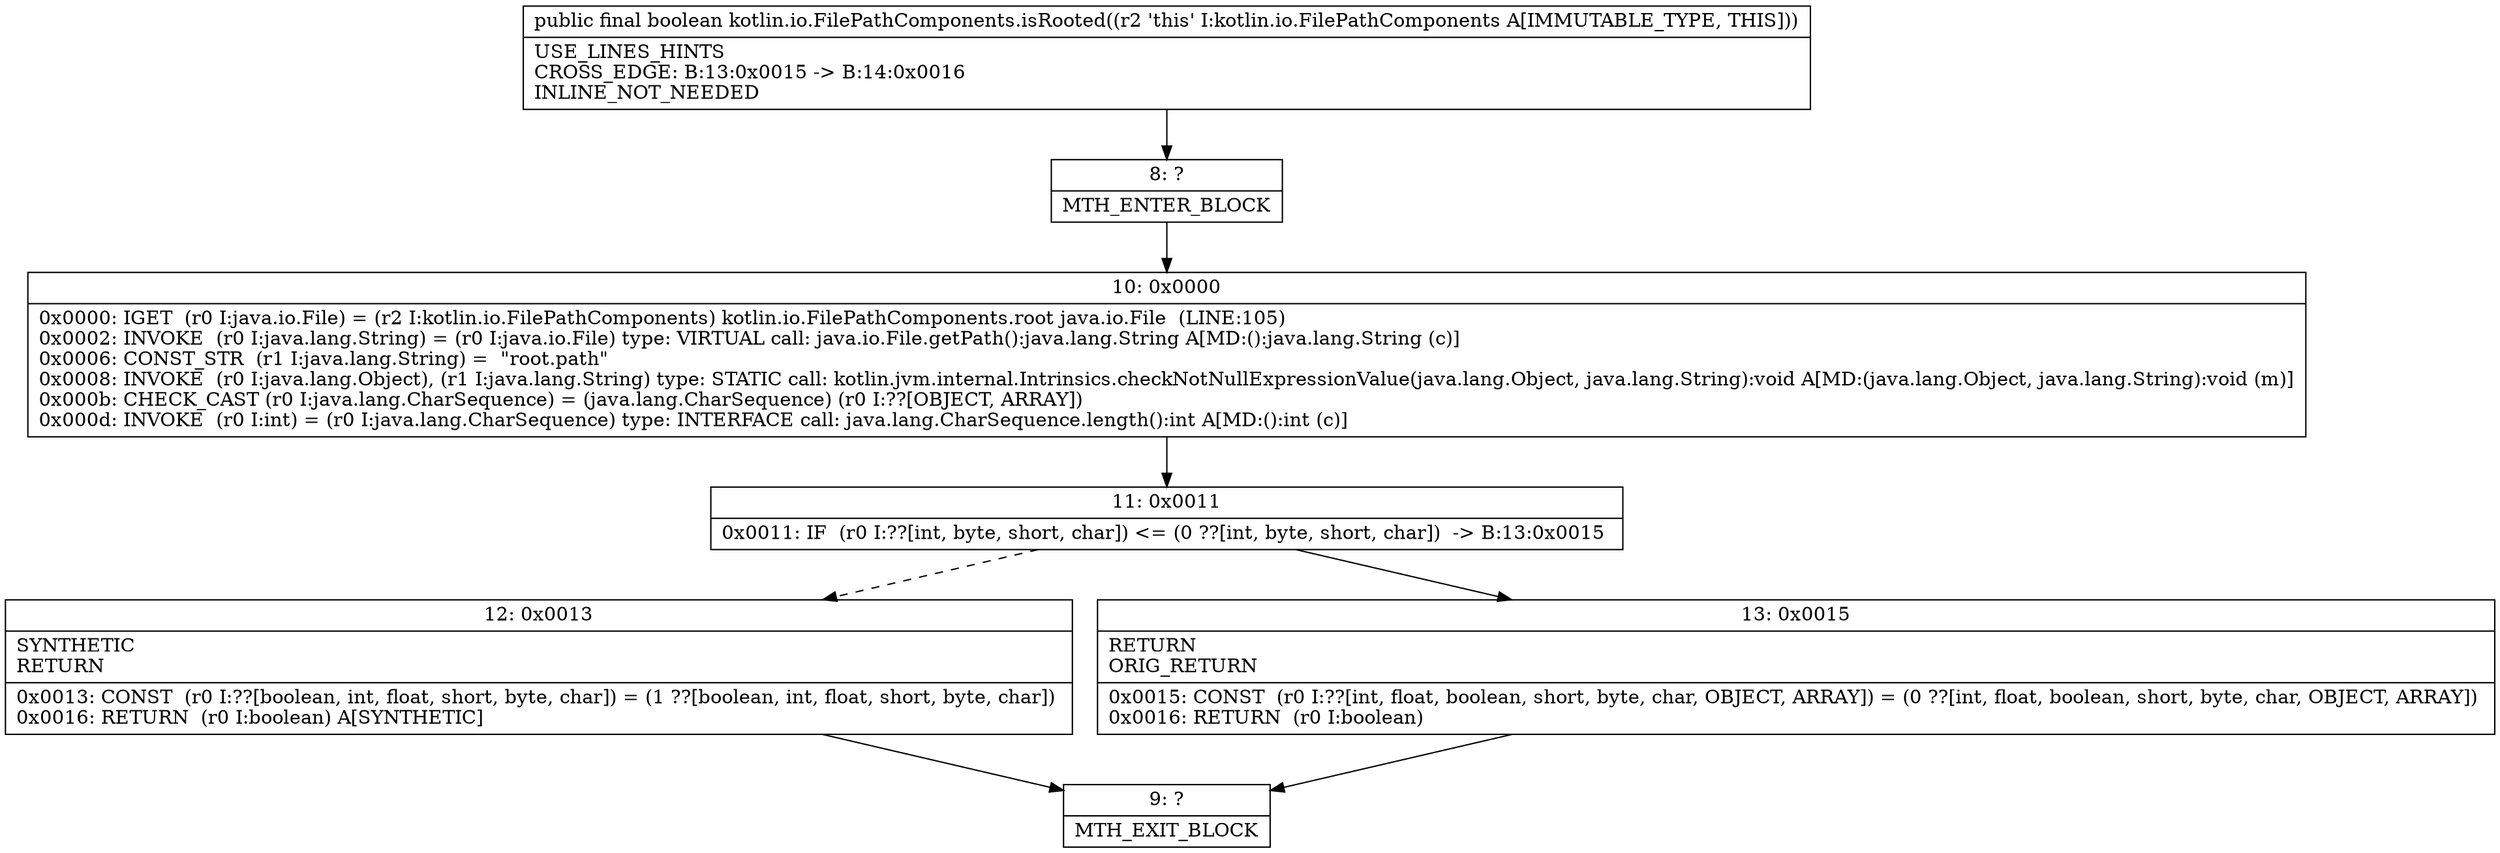 digraph "CFG forkotlin.io.FilePathComponents.isRooted()Z" {
Node_8 [shape=record,label="{8\:\ ?|MTH_ENTER_BLOCK\l}"];
Node_10 [shape=record,label="{10\:\ 0x0000|0x0000: IGET  (r0 I:java.io.File) = (r2 I:kotlin.io.FilePathComponents) kotlin.io.FilePathComponents.root java.io.File  (LINE:105)\l0x0002: INVOKE  (r0 I:java.lang.String) = (r0 I:java.io.File) type: VIRTUAL call: java.io.File.getPath():java.lang.String A[MD:():java.lang.String (c)]\l0x0006: CONST_STR  (r1 I:java.lang.String) =  \"root.path\" \l0x0008: INVOKE  (r0 I:java.lang.Object), (r1 I:java.lang.String) type: STATIC call: kotlin.jvm.internal.Intrinsics.checkNotNullExpressionValue(java.lang.Object, java.lang.String):void A[MD:(java.lang.Object, java.lang.String):void (m)]\l0x000b: CHECK_CAST (r0 I:java.lang.CharSequence) = (java.lang.CharSequence) (r0 I:??[OBJECT, ARRAY]) \l0x000d: INVOKE  (r0 I:int) = (r0 I:java.lang.CharSequence) type: INTERFACE call: java.lang.CharSequence.length():int A[MD:():int (c)]\l}"];
Node_11 [shape=record,label="{11\:\ 0x0011|0x0011: IF  (r0 I:??[int, byte, short, char]) \<= (0 ??[int, byte, short, char])  \-\> B:13:0x0015 \l}"];
Node_12 [shape=record,label="{12\:\ 0x0013|SYNTHETIC\lRETURN\l|0x0013: CONST  (r0 I:??[boolean, int, float, short, byte, char]) = (1 ??[boolean, int, float, short, byte, char]) \l0x0016: RETURN  (r0 I:boolean) A[SYNTHETIC]\l}"];
Node_9 [shape=record,label="{9\:\ ?|MTH_EXIT_BLOCK\l}"];
Node_13 [shape=record,label="{13\:\ 0x0015|RETURN\lORIG_RETURN\l|0x0015: CONST  (r0 I:??[int, float, boolean, short, byte, char, OBJECT, ARRAY]) = (0 ??[int, float, boolean, short, byte, char, OBJECT, ARRAY]) \l0x0016: RETURN  (r0 I:boolean) \l}"];
MethodNode[shape=record,label="{public final boolean kotlin.io.FilePathComponents.isRooted((r2 'this' I:kotlin.io.FilePathComponents A[IMMUTABLE_TYPE, THIS]))  | USE_LINES_HINTS\lCROSS_EDGE: B:13:0x0015 \-\> B:14:0x0016\lINLINE_NOT_NEEDED\l}"];
MethodNode -> Node_8;Node_8 -> Node_10;
Node_10 -> Node_11;
Node_11 -> Node_12[style=dashed];
Node_11 -> Node_13;
Node_12 -> Node_9;
Node_13 -> Node_9;
}

